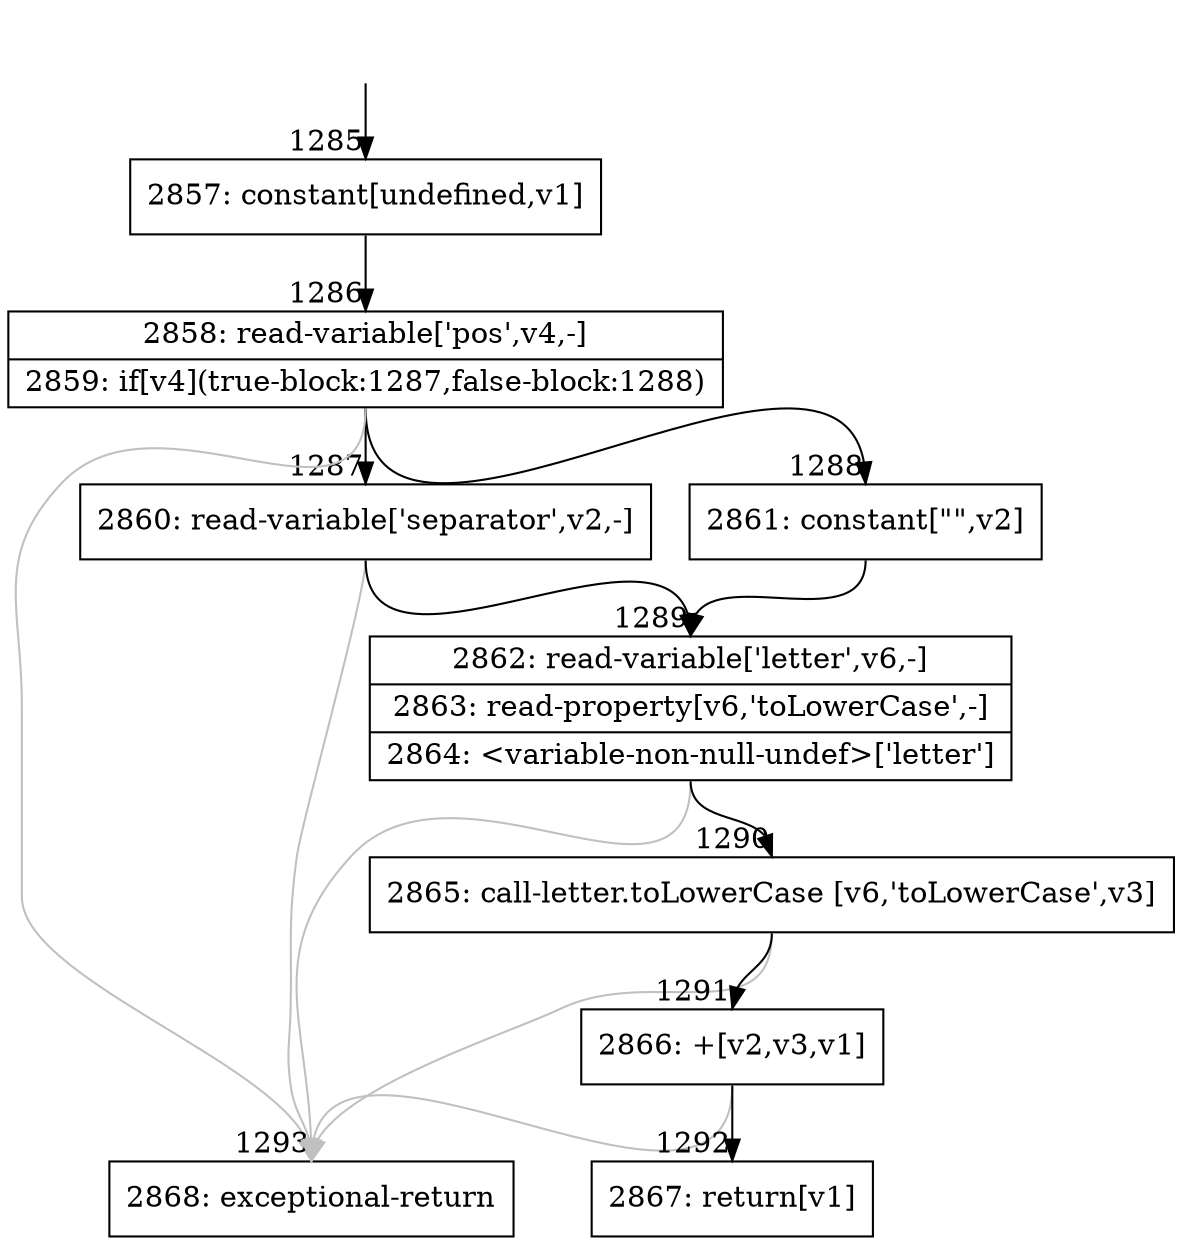digraph {
rankdir="TD"
BB_entry94[shape=none,label=""];
BB_entry94 -> BB1285 [tailport=s, headport=n, headlabel="    1285"]
BB1285 [shape=record label="{2857: constant[undefined,v1]}" ] 
BB1285 -> BB1286 [tailport=s, headport=n, headlabel="      1286"]
BB1286 [shape=record label="{2858: read-variable['pos',v4,-]|2859: if[v4](true-block:1287,false-block:1288)}" ] 
BB1286 -> BB1287 [tailport=s, headport=n, headlabel="      1287"]
BB1286 -> BB1288 [tailport=s, headport=n, headlabel="      1288"]
BB1286 -> BB1293 [tailport=s, headport=n, color=gray, headlabel="      1293"]
BB1287 [shape=record label="{2860: read-variable['separator',v2,-]}" ] 
BB1287 -> BB1289 [tailport=s, headport=n, headlabel="      1289"]
BB1287 -> BB1293 [tailport=s, headport=n, color=gray]
BB1288 [shape=record label="{2861: constant[\"\",v2]}" ] 
BB1288 -> BB1289 [tailport=s, headport=n]
BB1289 [shape=record label="{2862: read-variable['letter',v6,-]|2863: read-property[v6,'toLowerCase',-]|2864: \<variable-non-null-undef\>['letter']}" ] 
BB1289 -> BB1290 [tailport=s, headport=n, headlabel="      1290"]
BB1289 -> BB1293 [tailport=s, headport=n, color=gray]
BB1290 [shape=record label="{2865: call-letter.toLowerCase [v6,'toLowerCase',v3]}" ] 
BB1290 -> BB1291 [tailport=s, headport=n, headlabel="      1291"]
BB1290 -> BB1293 [tailport=s, headport=n, color=gray]
BB1291 [shape=record label="{2866: +[v2,v3,v1]}" ] 
BB1291 -> BB1292 [tailport=s, headport=n, headlabel="      1292"]
BB1291 -> BB1293 [tailport=s, headport=n, color=gray]
BB1292 [shape=record label="{2867: return[v1]}" ] 
BB1293 [shape=record label="{2868: exceptional-return}" ] 
//#$~ 1703
}
